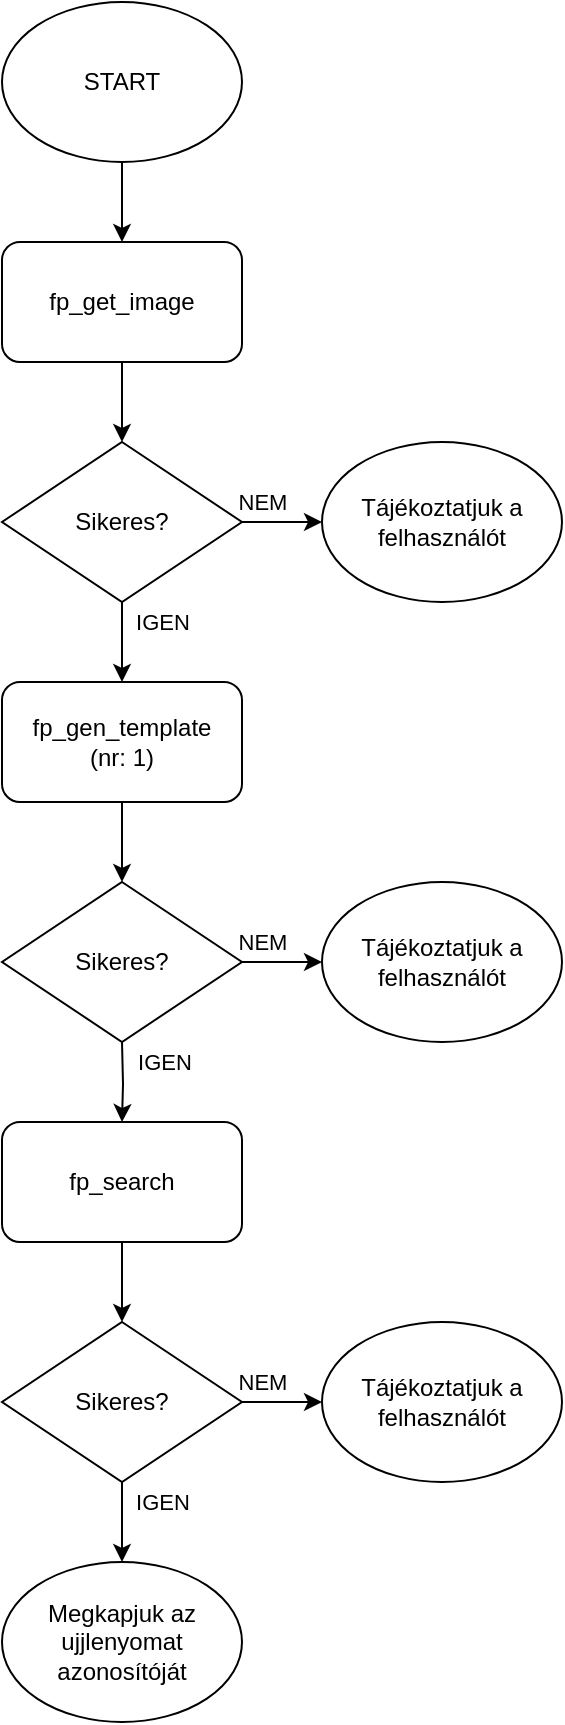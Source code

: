 <mxfile version="21.6.8" type="device">
  <diagram name="Page-1" id="evBm2OVuuemNM05SvKdR">
    <mxGraphModel dx="1418" dy="828" grid="1" gridSize="10" guides="1" tooltips="1" connect="1" arrows="1" fold="1" page="1" pageScale="1" pageWidth="827" pageHeight="1169" math="0" shadow="0">
      <root>
        <mxCell id="0" />
        <mxCell id="1" parent="0" />
        <mxCell id="pmROQtzwA_wPzSzfJlvw-3" style="edgeStyle=orthogonalEdgeStyle;rounded=0;orthogonalLoop=1;jettySize=auto;html=1;exitX=0.5;exitY=1;exitDx=0;exitDy=0;" parent="1" source="pmROQtzwA_wPzSzfJlvw-1" target="pmROQtzwA_wPzSzfJlvw-2" edge="1">
          <mxGeometry relative="1" as="geometry" />
        </mxCell>
        <mxCell id="pmROQtzwA_wPzSzfJlvw-1" value="START" style="ellipse;whiteSpace=wrap;html=1;" parent="1" vertex="1">
          <mxGeometry x="40" y="40" width="120" height="80" as="geometry" />
        </mxCell>
        <mxCell id="pmROQtzwA_wPzSzfJlvw-5" style="edgeStyle=orthogonalEdgeStyle;rounded=0;orthogonalLoop=1;jettySize=auto;html=1;exitX=0.5;exitY=1;exitDx=0;exitDy=0;entryX=0.5;entryY=0;entryDx=0;entryDy=0;" parent="1" source="pmROQtzwA_wPzSzfJlvw-2" target="pmROQtzwA_wPzSzfJlvw-4" edge="1">
          <mxGeometry relative="1" as="geometry" />
        </mxCell>
        <mxCell id="pmROQtzwA_wPzSzfJlvw-2" value="fp_get_image" style="rounded=1;whiteSpace=wrap;html=1;" parent="1" vertex="1">
          <mxGeometry x="40" y="160" width="120" height="60" as="geometry" />
        </mxCell>
        <mxCell id="pmROQtzwA_wPzSzfJlvw-7" style="edgeStyle=orthogonalEdgeStyle;rounded=0;orthogonalLoop=1;jettySize=auto;html=1;exitX=1;exitY=0.5;exitDx=0;exitDy=0;" parent="1" source="pmROQtzwA_wPzSzfJlvw-4" target="pmROQtzwA_wPzSzfJlvw-6" edge="1">
          <mxGeometry relative="1" as="geometry" />
        </mxCell>
        <mxCell id="pmROQtzwA_wPzSzfJlvw-9" value="NEM&lt;br&gt;" style="edgeLabel;html=1;align=center;verticalAlign=middle;resizable=0;points=[];" parent="pmROQtzwA_wPzSzfJlvw-7" vertex="1" connectable="0">
          <mxGeometry x="0.2" y="-1" relative="1" as="geometry">
            <mxPoint x="-14" y="-11" as="offset" />
          </mxGeometry>
        </mxCell>
        <mxCell id="pmROQtzwA_wPzSzfJlvw-11" style="edgeStyle=orthogonalEdgeStyle;rounded=0;orthogonalLoop=1;jettySize=auto;html=1;exitX=0.5;exitY=1;exitDx=0;exitDy=0;entryX=0.5;entryY=0;entryDx=0;entryDy=0;" parent="1" source="pmROQtzwA_wPzSzfJlvw-4" target="pmROQtzwA_wPzSzfJlvw-10" edge="1">
          <mxGeometry relative="1" as="geometry" />
        </mxCell>
        <mxCell id="pmROQtzwA_wPzSzfJlvw-12" value="IGEN" style="edgeLabel;html=1;align=center;verticalAlign=middle;resizable=0;points=[];" parent="pmROQtzwA_wPzSzfJlvw-11" vertex="1" connectable="0">
          <mxGeometry x="-0.076" y="-1" relative="1" as="geometry">
            <mxPoint x="21" y="-9" as="offset" />
          </mxGeometry>
        </mxCell>
        <mxCell id="pmROQtzwA_wPzSzfJlvw-4" value="Sikeres?" style="rhombus;whiteSpace=wrap;html=1;" parent="1" vertex="1">
          <mxGeometry x="40" y="260" width="120" height="80" as="geometry" />
        </mxCell>
        <mxCell id="pmROQtzwA_wPzSzfJlvw-6" value="Tájékoztatjuk a felhasználót" style="ellipse;whiteSpace=wrap;html=1;" parent="1" vertex="1">
          <mxGeometry x="200" y="260" width="120" height="80" as="geometry" />
        </mxCell>
        <mxCell id="pmROQtzwA_wPzSzfJlvw-20" style="edgeStyle=orthogonalEdgeStyle;rounded=0;orthogonalLoop=1;jettySize=auto;html=1;exitX=0.5;exitY=1;exitDx=0;exitDy=0;entryX=0.5;entryY=0;entryDx=0;entryDy=0;" parent="1" source="pmROQtzwA_wPzSzfJlvw-10" target="pmROQtzwA_wPzSzfJlvw-17" edge="1">
          <mxGeometry relative="1" as="geometry" />
        </mxCell>
        <mxCell id="pmROQtzwA_wPzSzfJlvw-10" value="fp_gen_template&lt;br&gt;(nr: 1)" style="rounded=1;whiteSpace=wrap;html=1;" parent="1" vertex="1">
          <mxGeometry x="40" y="380" width="120" height="60" as="geometry" />
        </mxCell>
        <mxCell id="pmROQtzwA_wPzSzfJlvw-13" style="edgeStyle=orthogonalEdgeStyle;rounded=0;orthogonalLoop=1;jettySize=auto;html=1;exitX=1;exitY=0.5;exitDx=0;exitDy=0;" parent="1" source="pmROQtzwA_wPzSzfJlvw-17" target="pmROQtzwA_wPzSzfJlvw-18" edge="1">
          <mxGeometry relative="1" as="geometry" />
        </mxCell>
        <mxCell id="pmROQtzwA_wPzSzfJlvw-14" value="NEM&lt;br&gt;" style="edgeLabel;html=1;align=center;verticalAlign=middle;resizable=0;points=[];" parent="pmROQtzwA_wPzSzfJlvw-13" vertex="1" connectable="0">
          <mxGeometry x="0.2" y="-1" relative="1" as="geometry">
            <mxPoint x="-14" y="-11" as="offset" />
          </mxGeometry>
        </mxCell>
        <mxCell id="pmROQtzwA_wPzSzfJlvw-17" value="Sikeres?" style="rhombus;whiteSpace=wrap;html=1;" parent="1" vertex="1">
          <mxGeometry x="40" y="480" width="120" height="80" as="geometry" />
        </mxCell>
        <mxCell id="pmROQtzwA_wPzSzfJlvw-18" value="Tájékoztatjuk a felhasználót" style="ellipse;whiteSpace=wrap;html=1;" parent="1" vertex="1">
          <mxGeometry x="200" y="480" width="120" height="80" as="geometry" />
        </mxCell>
        <mxCell id="TU9_BQohLm1JdwV8qK0v-1" style="edgeStyle=orthogonalEdgeStyle;rounded=0;orthogonalLoop=1;jettySize=auto;html=1;exitX=0.5;exitY=1;exitDx=0;exitDy=0;entryX=0.5;entryY=0;entryDx=0;entryDy=0;" edge="1" parent="1" target="TU9_BQohLm1JdwV8qK0v-4">
          <mxGeometry relative="1" as="geometry">
            <mxPoint x="100" y="560" as="sourcePoint" />
          </mxGeometry>
        </mxCell>
        <mxCell id="TU9_BQohLm1JdwV8qK0v-2" value="IGEN" style="edgeLabel;html=1;align=center;verticalAlign=middle;resizable=0;points=[];" vertex="1" connectable="0" parent="TU9_BQohLm1JdwV8qK0v-1">
          <mxGeometry x="-0.076" y="-1" relative="1" as="geometry">
            <mxPoint x="21" y="-9" as="offset" />
          </mxGeometry>
        </mxCell>
        <mxCell id="TU9_BQohLm1JdwV8qK0v-3" style="edgeStyle=orthogonalEdgeStyle;rounded=0;orthogonalLoop=1;jettySize=auto;html=1;exitX=0.5;exitY=1;exitDx=0;exitDy=0;entryX=0.5;entryY=0;entryDx=0;entryDy=0;" edge="1" parent="1" source="TU9_BQohLm1JdwV8qK0v-4" target="TU9_BQohLm1JdwV8qK0v-7">
          <mxGeometry relative="1" as="geometry" />
        </mxCell>
        <mxCell id="TU9_BQohLm1JdwV8qK0v-4" value="fp_search" style="rounded=1;whiteSpace=wrap;html=1;" vertex="1" parent="1">
          <mxGeometry x="40" y="600" width="120" height="60" as="geometry" />
        </mxCell>
        <mxCell id="TU9_BQohLm1JdwV8qK0v-5" style="edgeStyle=orthogonalEdgeStyle;rounded=0;orthogonalLoop=1;jettySize=auto;html=1;exitX=1;exitY=0.5;exitDx=0;exitDy=0;" edge="1" parent="1" source="TU9_BQohLm1JdwV8qK0v-7" target="TU9_BQohLm1JdwV8qK0v-8">
          <mxGeometry relative="1" as="geometry" />
        </mxCell>
        <mxCell id="TU9_BQohLm1JdwV8qK0v-6" value="NEM&lt;br&gt;" style="edgeLabel;html=1;align=center;verticalAlign=middle;resizable=0;points=[];" vertex="1" connectable="0" parent="TU9_BQohLm1JdwV8qK0v-5">
          <mxGeometry x="0.2" y="-1" relative="1" as="geometry">
            <mxPoint x="-14" y="-11" as="offset" />
          </mxGeometry>
        </mxCell>
        <mxCell id="TU9_BQohLm1JdwV8qK0v-10" style="edgeStyle=orthogonalEdgeStyle;rounded=0;orthogonalLoop=1;jettySize=auto;html=1;exitX=0.5;exitY=1;exitDx=0;exitDy=0;entryX=0.5;entryY=0;entryDx=0;entryDy=0;" edge="1" parent="1" source="TU9_BQohLm1JdwV8qK0v-7" target="TU9_BQohLm1JdwV8qK0v-9">
          <mxGeometry relative="1" as="geometry" />
        </mxCell>
        <mxCell id="TU9_BQohLm1JdwV8qK0v-11" value="IGEN" style="edgeLabel;html=1;align=center;verticalAlign=middle;resizable=0;points=[];" vertex="1" connectable="0" parent="TU9_BQohLm1JdwV8qK0v-10">
          <mxGeometry y="-2" relative="1" as="geometry">
            <mxPoint x="22" y="-10" as="offset" />
          </mxGeometry>
        </mxCell>
        <mxCell id="TU9_BQohLm1JdwV8qK0v-7" value="Sikeres?" style="rhombus;whiteSpace=wrap;html=1;" vertex="1" parent="1">
          <mxGeometry x="40" y="700" width="120" height="80" as="geometry" />
        </mxCell>
        <mxCell id="TU9_BQohLm1JdwV8qK0v-8" value="Tájékoztatjuk a felhasználót" style="ellipse;whiteSpace=wrap;html=1;" vertex="1" parent="1">
          <mxGeometry x="200" y="700" width="120" height="80" as="geometry" />
        </mxCell>
        <mxCell id="TU9_BQohLm1JdwV8qK0v-9" value="Megkapjuk az ujjlenyomat azonosítóját" style="ellipse;whiteSpace=wrap;html=1;" vertex="1" parent="1">
          <mxGeometry x="40" y="820" width="120" height="80" as="geometry" />
        </mxCell>
      </root>
    </mxGraphModel>
  </diagram>
</mxfile>

